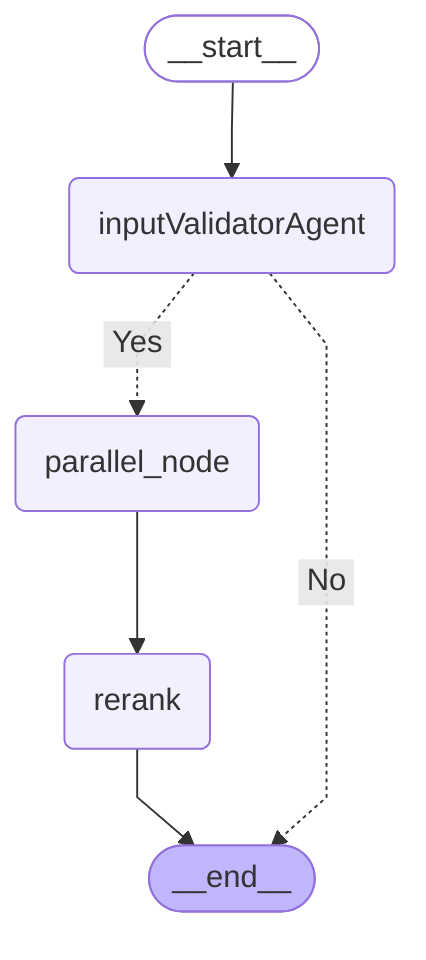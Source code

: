---
config:
  flowchart:
    curve: linear
---
graph TD;
	__start__([<p>__start__</p>]):::first
	inputValidatorAgent(inputValidatorAgent)
	parallel_node(parallel_node)
	rerank(rerank)
	__end__([<p>__end__</p>]):::last
	__start__ --> inputValidatorAgent;
	parallel_node --> rerank;
	rerank --> __end__;
	inputValidatorAgent -. &nbsp;Yes&nbsp; .-> parallel_node;
	inputValidatorAgent -. &nbsp;No&nbsp; .-> __end__;
	classDef default fill:#f2f0ff,line-height:1.2
	classDef first fill-opacity:0
	classDef last fill:#bfb6fc